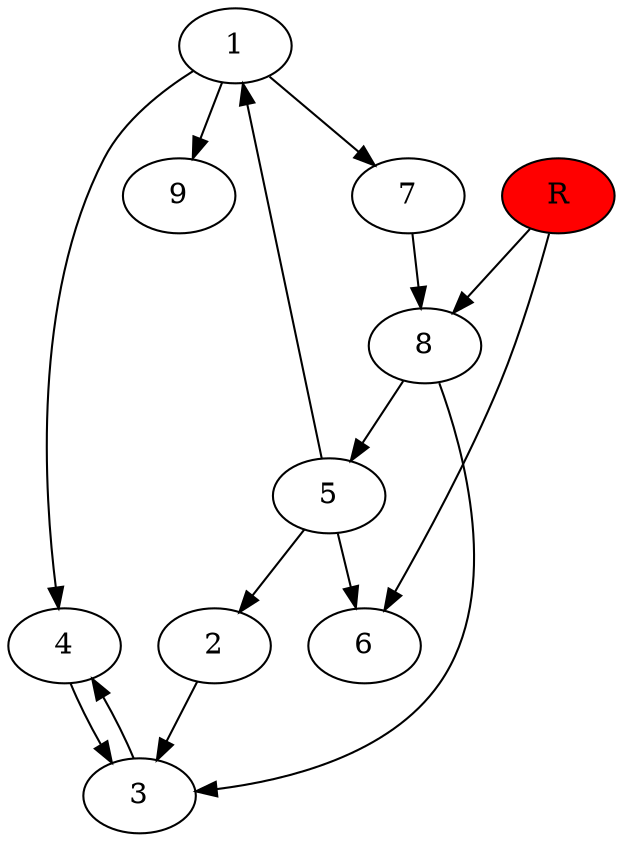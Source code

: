 digraph prb16105 {
	1
	2
	3
	4
	5
	6
	7
	8
	R [fillcolor="#ff0000" style=filled]
	1 -> 4
	1 -> 7
	1 -> 9
	2 -> 3
	3 -> 4
	4 -> 3
	5 -> 1
	5 -> 2
	5 -> 6
	7 -> 8
	8 -> 3
	8 -> 5
	R -> 6
	R -> 8
}
